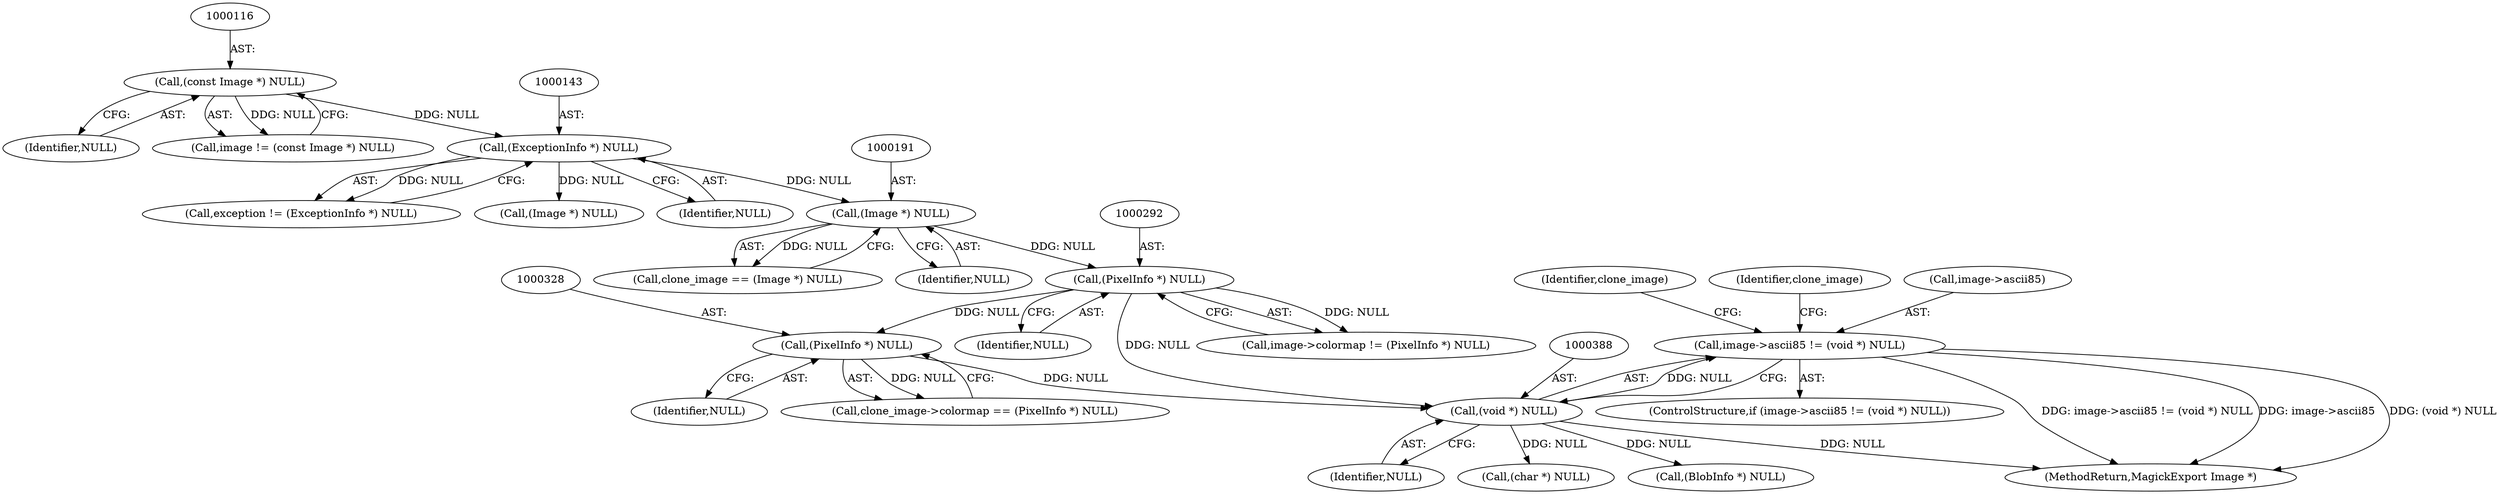 digraph "0_ImageMagick_aecd0ada163a4d6c769cec178955d5f3e9316f2f_0@pointer" {
"1000383" [label="(Call,image->ascii85 != (void *) NULL)"];
"1000387" [label="(Call,(void *) NULL)"];
"1000291" [label="(Call,(PixelInfo *) NULL)"];
"1000190" [label="(Call,(Image *) NULL)"];
"1000142" [label="(Call,(ExceptionInfo *) NULL)"];
"1000115" [label="(Call,(const Image *) NULL)"];
"1000327" [label="(Call,(PixelInfo *) NULL)"];
"1000327" [label="(Call,(PixelInfo *) NULL)"];
"1000387" [label="(Call,(void *) NULL)"];
"1000382" [label="(ControlStructure,if (image->ascii85 != (void *) NULL))"];
"1000188" [label="(Call,clone_image == (Image *) NULL)"];
"1000559" [label="(Call,(char *) NULL)"];
"1000287" [label="(Call,image->colormap != (PixelInfo *) NULL)"];
"1000291" [label="(Call,(PixelInfo *) NULL)"];
"1000117" [label="(Identifier,NULL)"];
"1000140" [label="(Call,exception != (ExceptionInfo *) NULL)"];
"1000323" [label="(Call,clone_image->colormap == (PixelInfo *) NULL)"];
"1000113" [label="(Call,image != (const Image *) NULL)"];
"1000190" [label="(Call,(Image *) NULL)"];
"1000142" [label="(Call,(ExceptionInfo *) NULL)"];
"1000391" [label="(Identifier,clone_image)"];
"1000293" [label="(Identifier,NULL)"];
"1000329" [label="(Identifier,NULL)"];
"1000383" [label="(Call,image->ascii85 != (void *) NULL)"];
"1000525" [label="(Call,(BlobInfo *) NULL)"];
"1000115" [label="(Call,(const Image *) NULL)"];
"1000176" [label="(Call,(Image *) NULL)"];
"1000192" [label="(Identifier,NULL)"];
"1000768" [label="(MethodReturn,MagickExport Image *)"];
"1000394" [label="(Identifier,clone_image)"];
"1000389" [label="(Identifier,NULL)"];
"1000384" [label="(Call,image->ascii85)"];
"1000144" [label="(Identifier,NULL)"];
"1000383" -> "1000382"  [label="AST: "];
"1000383" -> "1000387"  [label="CFG: "];
"1000384" -> "1000383"  [label="AST: "];
"1000387" -> "1000383"  [label="AST: "];
"1000391" -> "1000383"  [label="CFG: "];
"1000394" -> "1000383"  [label="CFG: "];
"1000383" -> "1000768"  [label="DDG: image->ascii85 != (void *) NULL"];
"1000383" -> "1000768"  [label="DDG: image->ascii85"];
"1000383" -> "1000768"  [label="DDG: (void *) NULL"];
"1000387" -> "1000383"  [label="DDG: NULL"];
"1000387" -> "1000389"  [label="CFG: "];
"1000388" -> "1000387"  [label="AST: "];
"1000389" -> "1000387"  [label="AST: "];
"1000387" -> "1000768"  [label="DDG: NULL"];
"1000291" -> "1000387"  [label="DDG: NULL"];
"1000327" -> "1000387"  [label="DDG: NULL"];
"1000387" -> "1000525"  [label="DDG: NULL"];
"1000387" -> "1000559"  [label="DDG: NULL"];
"1000291" -> "1000287"  [label="AST: "];
"1000291" -> "1000293"  [label="CFG: "];
"1000292" -> "1000291"  [label="AST: "];
"1000293" -> "1000291"  [label="AST: "];
"1000287" -> "1000291"  [label="CFG: "];
"1000291" -> "1000287"  [label="DDG: NULL"];
"1000190" -> "1000291"  [label="DDG: NULL"];
"1000291" -> "1000327"  [label="DDG: NULL"];
"1000190" -> "1000188"  [label="AST: "];
"1000190" -> "1000192"  [label="CFG: "];
"1000191" -> "1000190"  [label="AST: "];
"1000192" -> "1000190"  [label="AST: "];
"1000188" -> "1000190"  [label="CFG: "];
"1000190" -> "1000188"  [label="DDG: NULL"];
"1000142" -> "1000190"  [label="DDG: NULL"];
"1000142" -> "1000140"  [label="AST: "];
"1000142" -> "1000144"  [label="CFG: "];
"1000143" -> "1000142"  [label="AST: "];
"1000144" -> "1000142"  [label="AST: "];
"1000140" -> "1000142"  [label="CFG: "];
"1000142" -> "1000140"  [label="DDG: NULL"];
"1000115" -> "1000142"  [label="DDG: NULL"];
"1000142" -> "1000176"  [label="DDG: NULL"];
"1000115" -> "1000113"  [label="AST: "];
"1000115" -> "1000117"  [label="CFG: "];
"1000116" -> "1000115"  [label="AST: "];
"1000117" -> "1000115"  [label="AST: "];
"1000113" -> "1000115"  [label="CFG: "];
"1000115" -> "1000113"  [label="DDG: NULL"];
"1000327" -> "1000323"  [label="AST: "];
"1000327" -> "1000329"  [label="CFG: "];
"1000328" -> "1000327"  [label="AST: "];
"1000329" -> "1000327"  [label="AST: "];
"1000323" -> "1000327"  [label="CFG: "];
"1000327" -> "1000323"  [label="DDG: NULL"];
}
